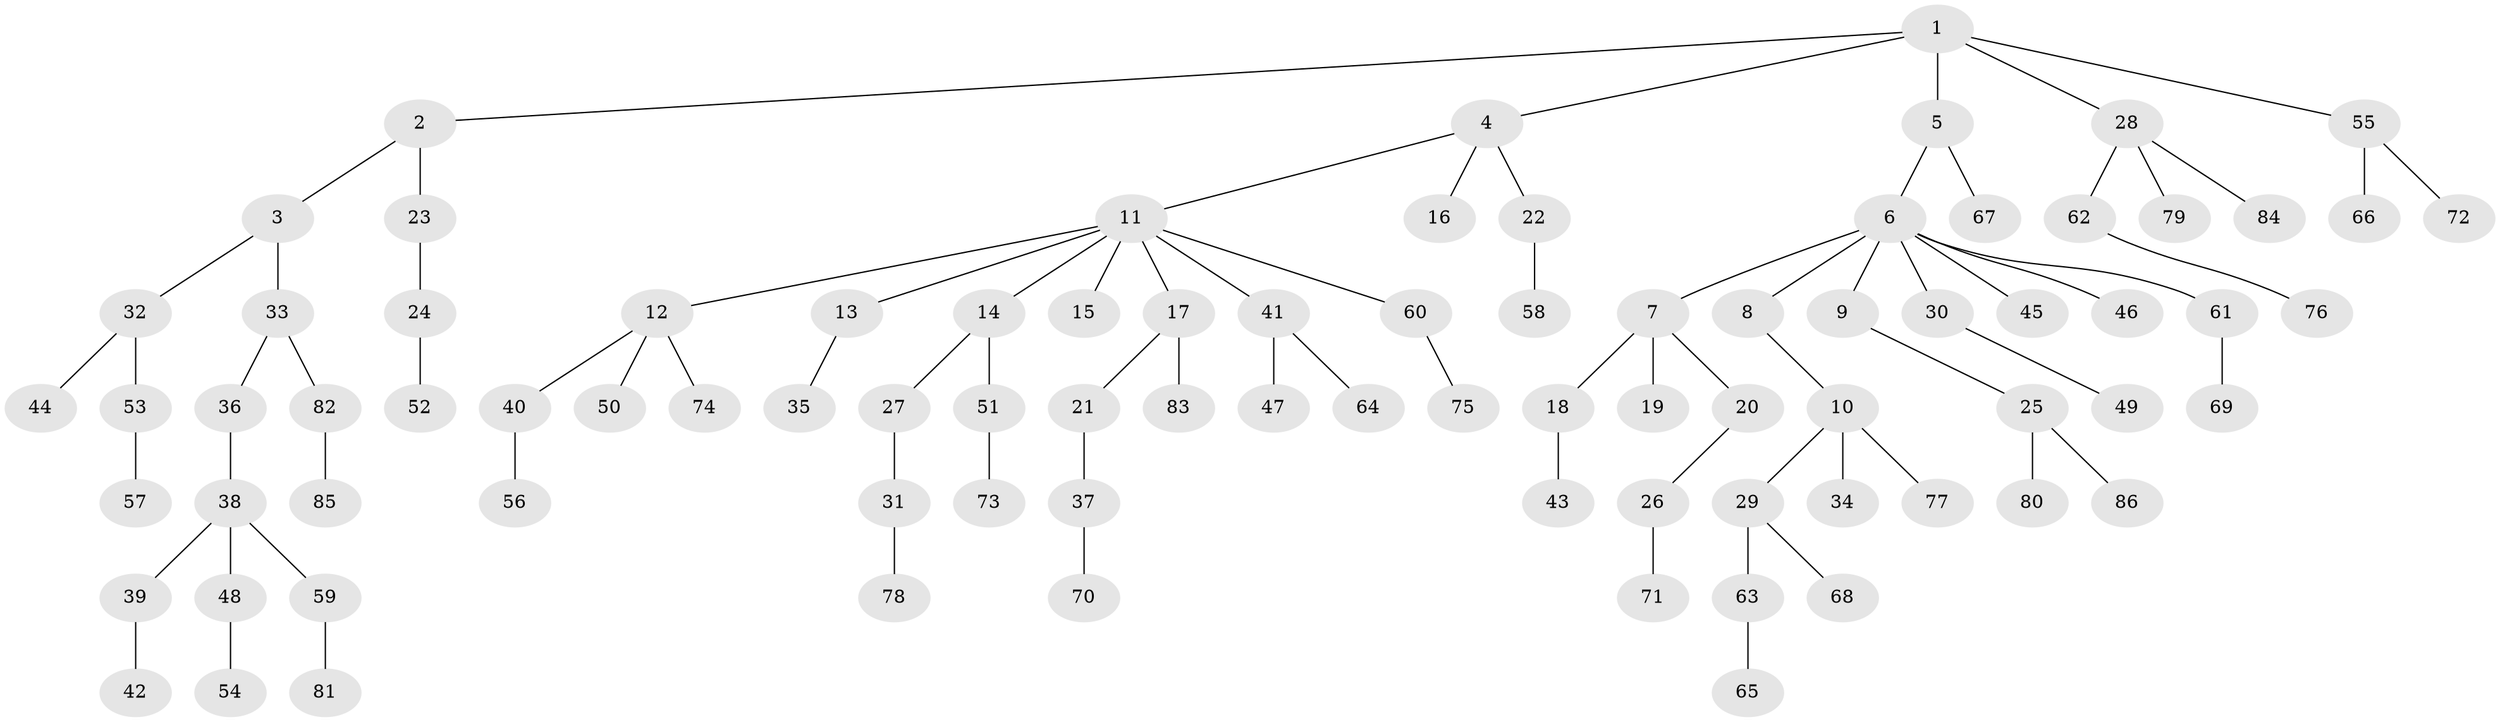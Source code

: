 // Generated by graph-tools (version 1.1) at 2025/11/02/27/25 16:11:26]
// undirected, 86 vertices, 85 edges
graph export_dot {
graph [start="1"]
  node [color=gray90,style=filled];
  1;
  2;
  3;
  4;
  5;
  6;
  7;
  8;
  9;
  10;
  11;
  12;
  13;
  14;
  15;
  16;
  17;
  18;
  19;
  20;
  21;
  22;
  23;
  24;
  25;
  26;
  27;
  28;
  29;
  30;
  31;
  32;
  33;
  34;
  35;
  36;
  37;
  38;
  39;
  40;
  41;
  42;
  43;
  44;
  45;
  46;
  47;
  48;
  49;
  50;
  51;
  52;
  53;
  54;
  55;
  56;
  57;
  58;
  59;
  60;
  61;
  62;
  63;
  64;
  65;
  66;
  67;
  68;
  69;
  70;
  71;
  72;
  73;
  74;
  75;
  76;
  77;
  78;
  79;
  80;
  81;
  82;
  83;
  84;
  85;
  86;
  1 -- 2;
  1 -- 4;
  1 -- 5;
  1 -- 28;
  1 -- 55;
  2 -- 3;
  2 -- 23;
  3 -- 32;
  3 -- 33;
  4 -- 11;
  4 -- 16;
  4 -- 22;
  5 -- 6;
  5 -- 67;
  6 -- 7;
  6 -- 8;
  6 -- 9;
  6 -- 30;
  6 -- 45;
  6 -- 46;
  6 -- 61;
  7 -- 18;
  7 -- 19;
  7 -- 20;
  8 -- 10;
  9 -- 25;
  10 -- 29;
  10 -- 34;
  10 -- 77;
  11 -- 12;
  11 -- 13;
  11 -- 14;
  11 -- 15;
  11 -- 17;
  11 -- 41;
  11 -- 60;
  12 -- 40;
  12 -- 50;
  12 -- 74;
  13 -- 35;
  14 -- 27;
  14 -- 51;
  17 -- 21;
  17 -- 83;
  18 -- 43;
  20 -- 26;
  21 -- 37;
  22 -- 58;
  23 -- 24;
  24 -- 52;
  25 -- 80;
  25 -- 86;
  26 -- 71;
  27 -- 31;
  28 -- 62;
  28 -- 79;
  28 -- 84;
  29 -- 63;
  29 -- 68;
  30 -- 49;
  31 -- 78;
  32 -- 44;
  32 -- 53;
  33 -- 36;
  33 -- 82;
  36 -- 38;
  37 -- 70;
  38 -- 39;
  38 -- 48;
  38 -- 59;
  39 -- 42;
  40 -- 56;
  41 -- 47;
  41 -- 64;
  48 -- 54;
  51 -- 73;
  53 -- 57;
  55 -- 66;
  55 -- 72;
  59 -- 81;
  60 -- 75;
  61 -- 69;
  62 -- 76;
  63 -- 65;
  82 -- 85;
}
